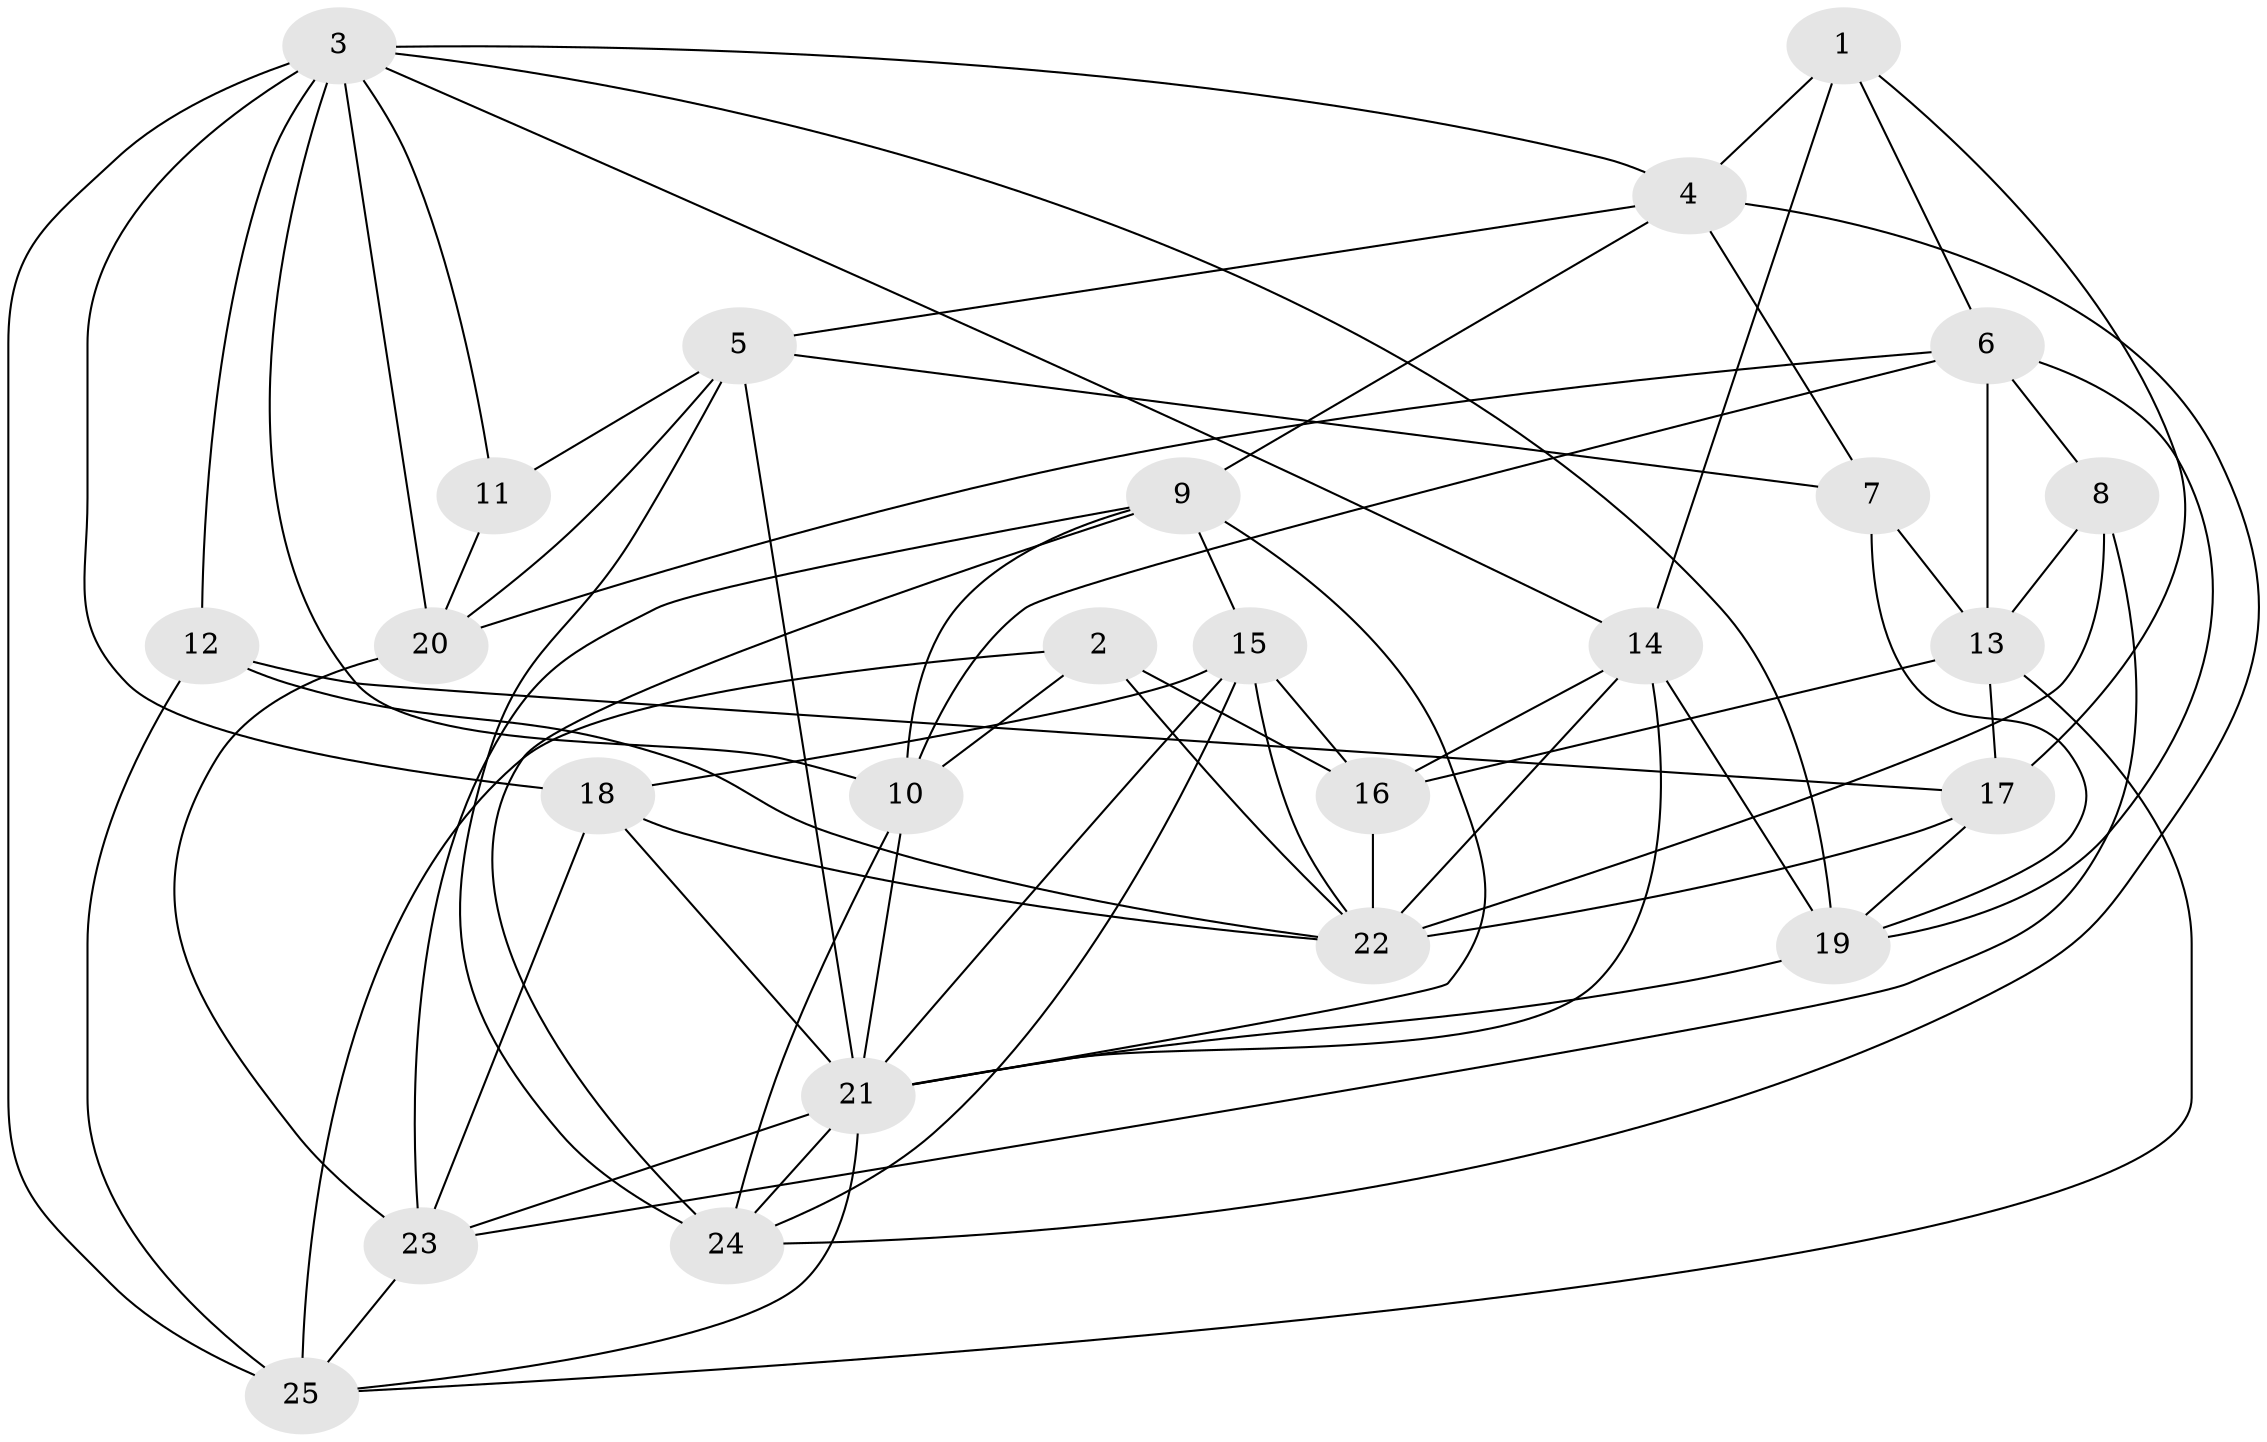 // original degree distribution, {4: 1.0}
// Generated by graph-tools (version 1.1) at 2025/26/03/09/25 03:26:58]
// undirected, 25 vertices, 71 edges
graph export_dot {
graph [start="1"]
  node [color=gray90,style=filled];
  1;
  2;
  3;
  4;
  5;
  6;
  7;
  8;
  9;
  10;
  11;
  12;
  13;
  14;
  15;
  16;
  17;
  18;
  19;
  20;
  21;
  22;
  23;
  24;
  25;
  1 -- 4 [weight=1.0];
  1 -- 6 [weight=1.0];
  1 -- 14 [weight=1.0];
  1 -- 17 [weight=1.0];
  2 -- 10 [weight=1.0];
  2 -- 16 [weight=1.0];
  2 -- 22 [weight=1.0];
  2 -- 25 [weight=1.0];
  3 -- 4 [weight=1.0];
  3 -- 10 [weight=1.0];
  3 -- 11 [weight=1.0];
  3 -- 12 [weight=1.0];
  3 -- 14 [weight=1.0];
  3 -- 18 [weight=2.0];
  3 -- 19 [weight=1.0];
  3 -- 20 [weight=1.0];
  3 -- 25 [weight=1.0];
  4 -- 5 [weight=1.0];
  4 -- 7 [weight=1.0];
  4 -- 9 [weight=1.0];
  4 -- 24 [weight=1.0];
  5 -- 7 [weight=1.0];
  5 -- 11 [weight=1.0];
  5 -- 20 [weight=1.0];
  5 -- 21 [weight=1.0];
  5 -- 24 [weight=1.0];
  6 -- 8 [weight=1.0];
  6 -- 10 [weight=1.0];
  6 -- 13 [weight=1.0];
  6 -- 19 [weight=1.0];
  6 -- 20 [weight=1.0];
  7 -- 13 [weight=1.0];
  7 -- 19 [weight=1.0];
  8 -- 13 [weight=1.0];
  8 -- 22 [weight=1.0];
  8 -- 23 [weight=1.0];
  9 -- 10 [weight=1.0];
  9 -- 15 [weight=1.0];
  9 -- 21 [weight=1.0];
  9 -- 23 [weight=1.0];
  9 -- 24 [weight=1.0];
  10 -- 21 [weight=1.0];
  10 -- 24 [weight=1.0];
  11 -- 20 [weight=2.0];
  12 -- 17 [weight=1.0];
  12 -- 22 [weight=1.0];
  12 -- 25 [weight=1.0];
  13 -- 16 [weight=1.0];
  13 -- 17 [weight=1.0];
  13 -- 25 [weight=1.0];
  14 -- 16 [weight=1.0];
  14 -- 19 [weight=1.0];
  14 -- 21 [weight=1.0];
  14 -- 22 [weight=1.0];
  15 -- 16 [weight=1.0];
  15 -- 18 [weight=1.0];
  15 -- 21 [weight=1.0];
  15 -- 22 [weight=1.0];
  15 -- 24 [weight=1.0];
  16 -- 22 [weight=2.0];
  17 -- 19 [weight=1.0];
  17 -- 22 [weight=2.0];
  18 -- 21 [weight=1.0];
  18 -- 22 [weight=1.0];
  18 -- 23 [weight=1.0];
  19 -- 21 [weight=1.0];
  20 -- 23 [weight=1.0];
  21 -- 23 [weight=1.0];
  21 -- 24 [weight=1.0];
  21 -- 25 [weight=1.0];
  23 -- 25 [weight=1.0];
}
